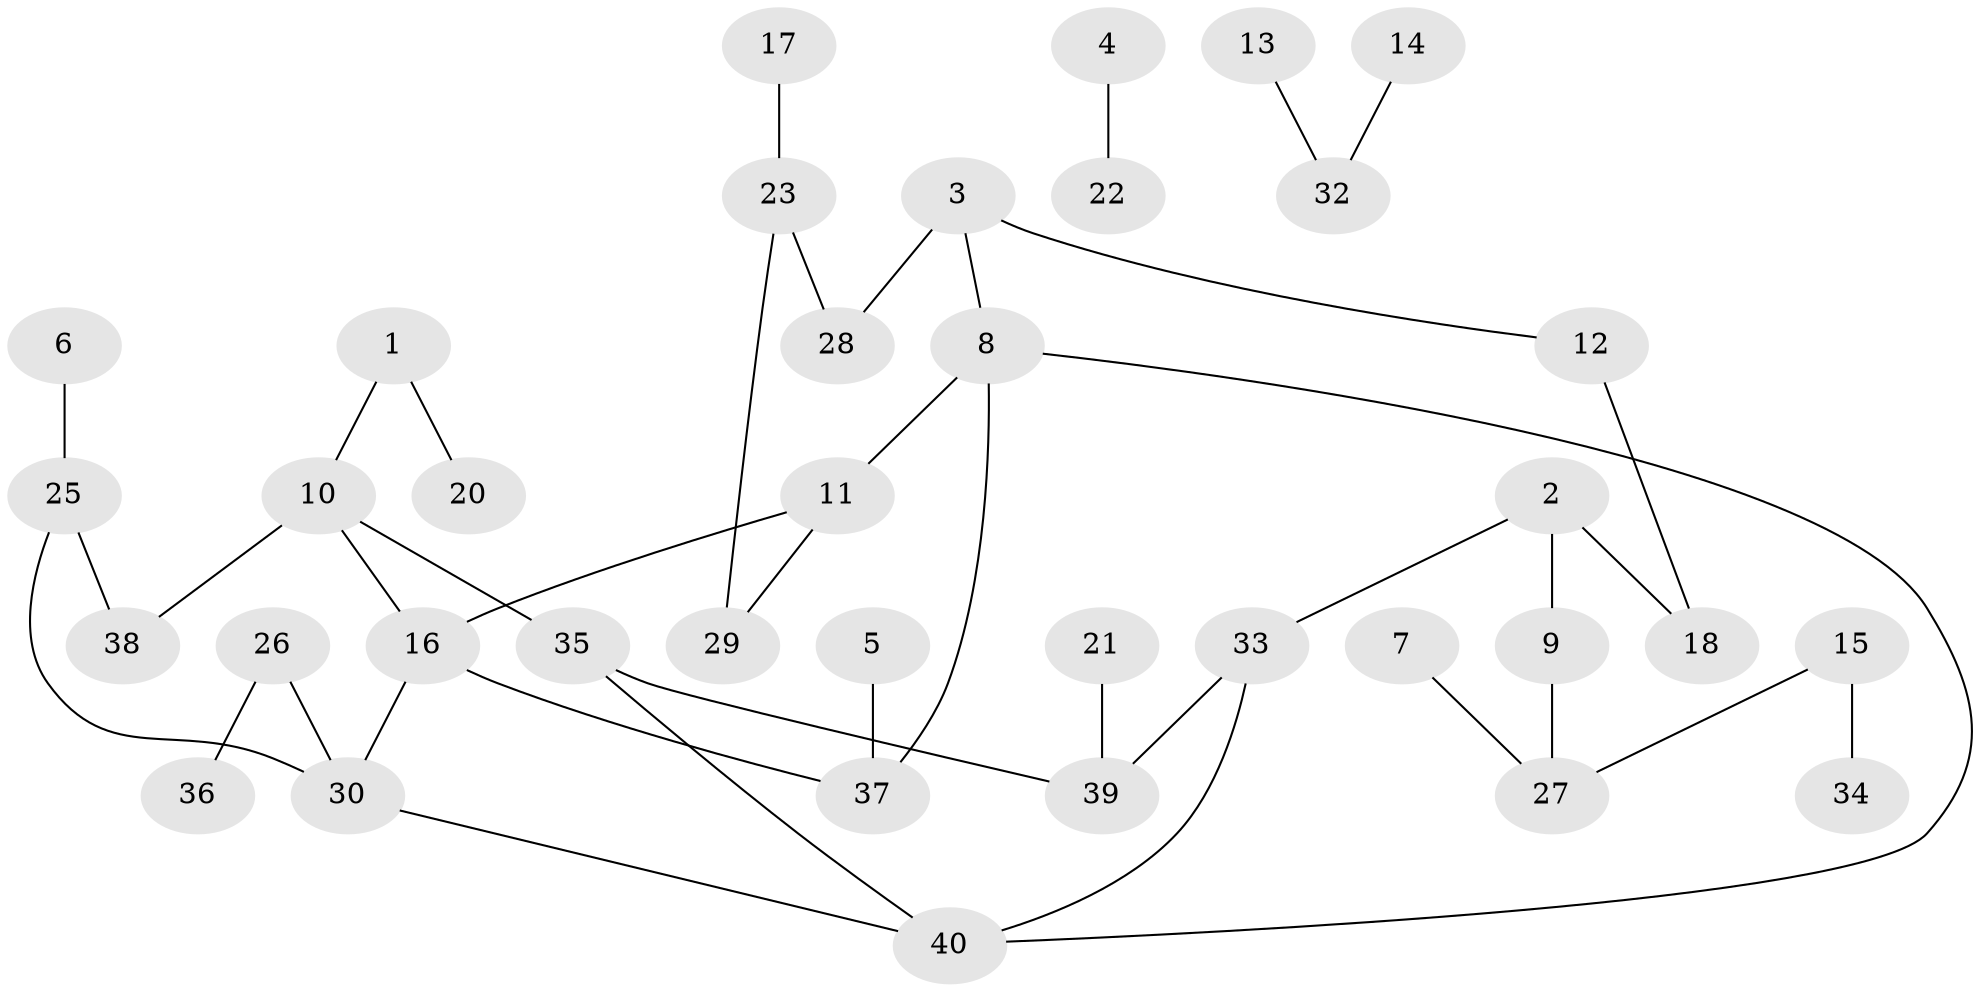 // original degree distribution, {2: 0.2857142857142857, 3: 0.16071428571428573, 1: 0.2857142857142857, 4: 0.17857142857142858, 5: 0.017857142857142856, 0: 0.05357142857142857, 6: 0.017857142857142856}
// Generated by graph-tools (version 1.1) at 2025/35/03/04/25 23:35:46]
// undirected, 37 vertices, 41 edges
graph export_dot {
  node [color=gray90,style=filled];
  1;
  2;
  3;
  4;
  5;
  6;
  7;
  8;
  9;
  10;
  11;
  12;
  13;
  14;
  15;
  16;
  17;
  18;
  20;
  21;
  22;
  23;
  25;
  26;
  27;
  28;
  29;
  30;
  32;
  33;
  34;
  35;
  36;
  37;
  38;
  39;
  40;
  1 -- 10 [weight=1.0];
  1 -- 20 [weight=1.0];
  2 -- 9 [weight=1.0];
  2 -- 18 [weight=1.0];
  2 -- 33 [weight=1.0];
  3 -- 8 [weight=1.0];
  3 -- 12 [weight=1.0];
  3 -- 28 [weight=2.0];
  4 -- 22 [weight=1.0];
  5 -- 37 [weight=1.0];
  6 -- 25 [weight=1.0];
  7 -- 27 [weight=1.0];
  8 -- 11 [weight=1.0];
  8 -- 37 [weight=1.0];
  8 -- 40 [weight=1.0];
  9 -- 27 [weight=1.0];
  10 -- 16 [weight=1.0];
  10 -- 35 [weight=1.0];
  10 -- 38 [weight=2.0];
  11 -- 16 [weight=1.0];
  11 -- 29 [weight=1.0];
  12 -- 18 [weight=1.0];
  13 -- 32 [weight=1.0];
  14 -- 32 [weight=1.0];
  15 -- 27 [weight=1.0];
  15 -- 34 [weight=1.0];
  16 -- 30 [weight=1.0];
  16 -- 37 [weight=1.0];
  17 -- 23 [weight=1.0];
  21 -- 39 [weight=2.0];
  23 -- 28 [weight=1.0];
  23 -- 29 [weight=1.0];
  25 -- 30 [weight=2.0];
  25 -- 38 [weight=2.0];
  26 -- 30 [weight=1.0];
  26 -- 36 [weight=1.0];
  30 -- 40 [weight=1.0];
  33 -- 39 [weight=2.0];
  33 -- 40 [weight=1.0];
  35 -- 39 [weight=1.0];
  35 -- 40 [weight=1.0];
}
